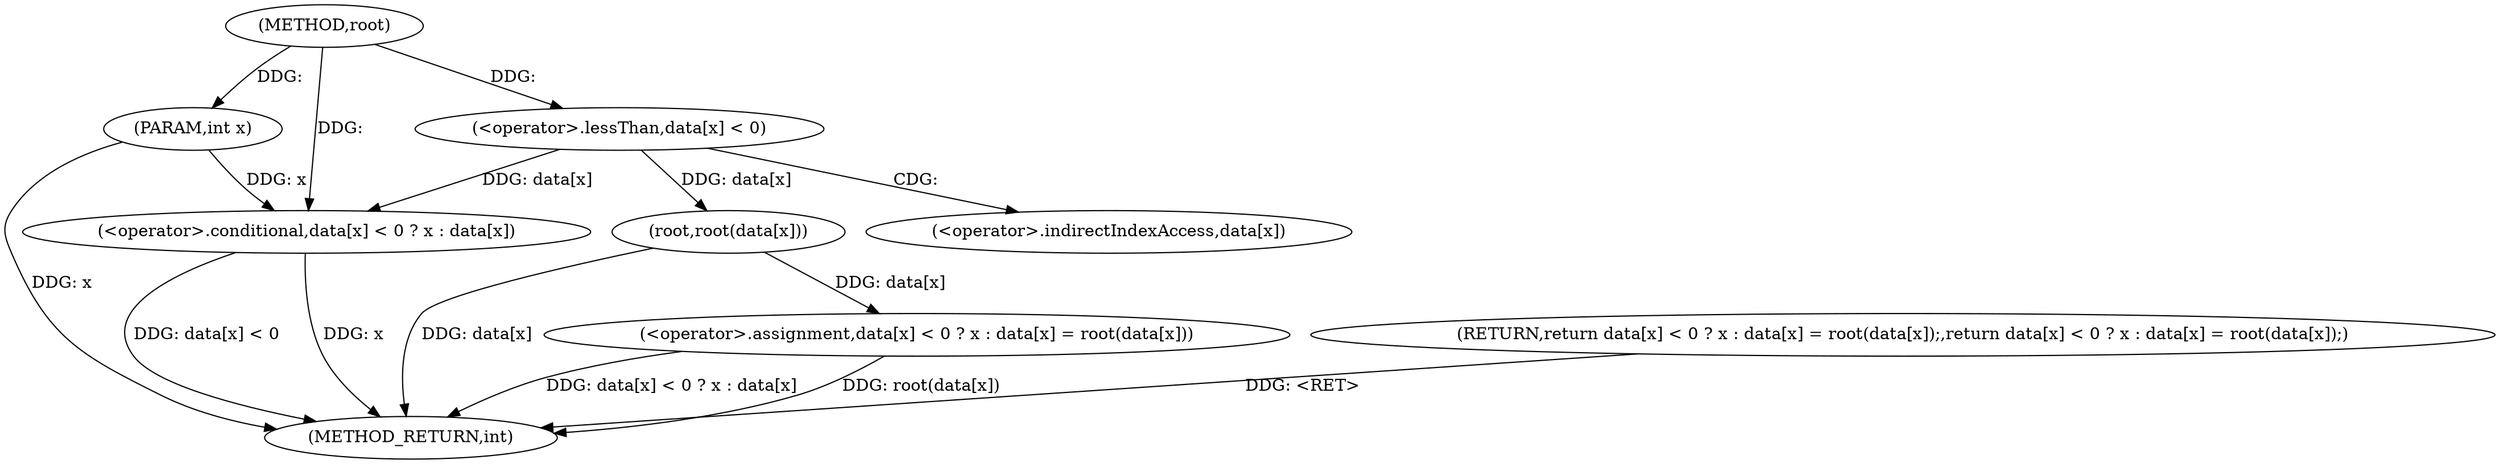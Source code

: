 digraph "root" {  
"1000247" [label = "(METHOD,root)" ]
"1000266" [label = "(METHOD_RETURN,int)" ]
"1000248" [label = "(PARAM,int x)" ]
"1000250" [label = "(RETURN,return data[x] < 0 ? x : data[x] = root(data[x]);,return data[x] < 0 ? x : data[x] = root(data[x]);)" ]
"1000251" [label = "(<operator>.assignment,data[x] < 0 ? x : data[x] = root(data[x]))" ]
"1000252" [label = "(<operator>.conditional,data[x] < 0 ? x : data[x])" ]
"1000262" [label = "(root,root(data[x]))" ]
"1000253" [label = "(<operator>.lessThan,data[x] < 0)" ]
"1000259" [label = "(<operator>.indirectIndexAccess,data[x])" ]
  "1000248" -> "1000266"  [ label = "DDG: x"] 
  "1000252" -> "1000266"  [ label = "DDG: data[x] < 0"] 
  "1000252" -> "1000266"  [ label = "DDG: x"] 
  "1000251" -> "1000266"  [ label = "DDG: data[x] < 0 ? x : data[x]"] 
  "1000262" -> "1000266"  [ label = "DDG: data[x]"] 
  "1000251" -> "1000266"  [ label = "DDG: root(data[x])"] 
  "1000250" -> "1000266"  [ label = "DDG: <RET>"] 
  "1000247" -> "1000248"  [ label = "DDG: "] 
  "1000262" -> "1000251"  [ label = "DDG: data[x]"] 
  "1000248" -> "1000252"  [ label = "DDG: x"] 
  "1000247" -> "1000252"  [ label = "DDG: "] 
  "1000253" -> "1000252"  [ label = "DDG: data[x]"] 
  "1000253" -> "1000262"  [ label = "DDG: data[x]"] 
  "1000247" -> "1000253"  [ label = "DDG: "] 
  "1000253" -> "1000259"  [ label = "CDG: "] 
}
